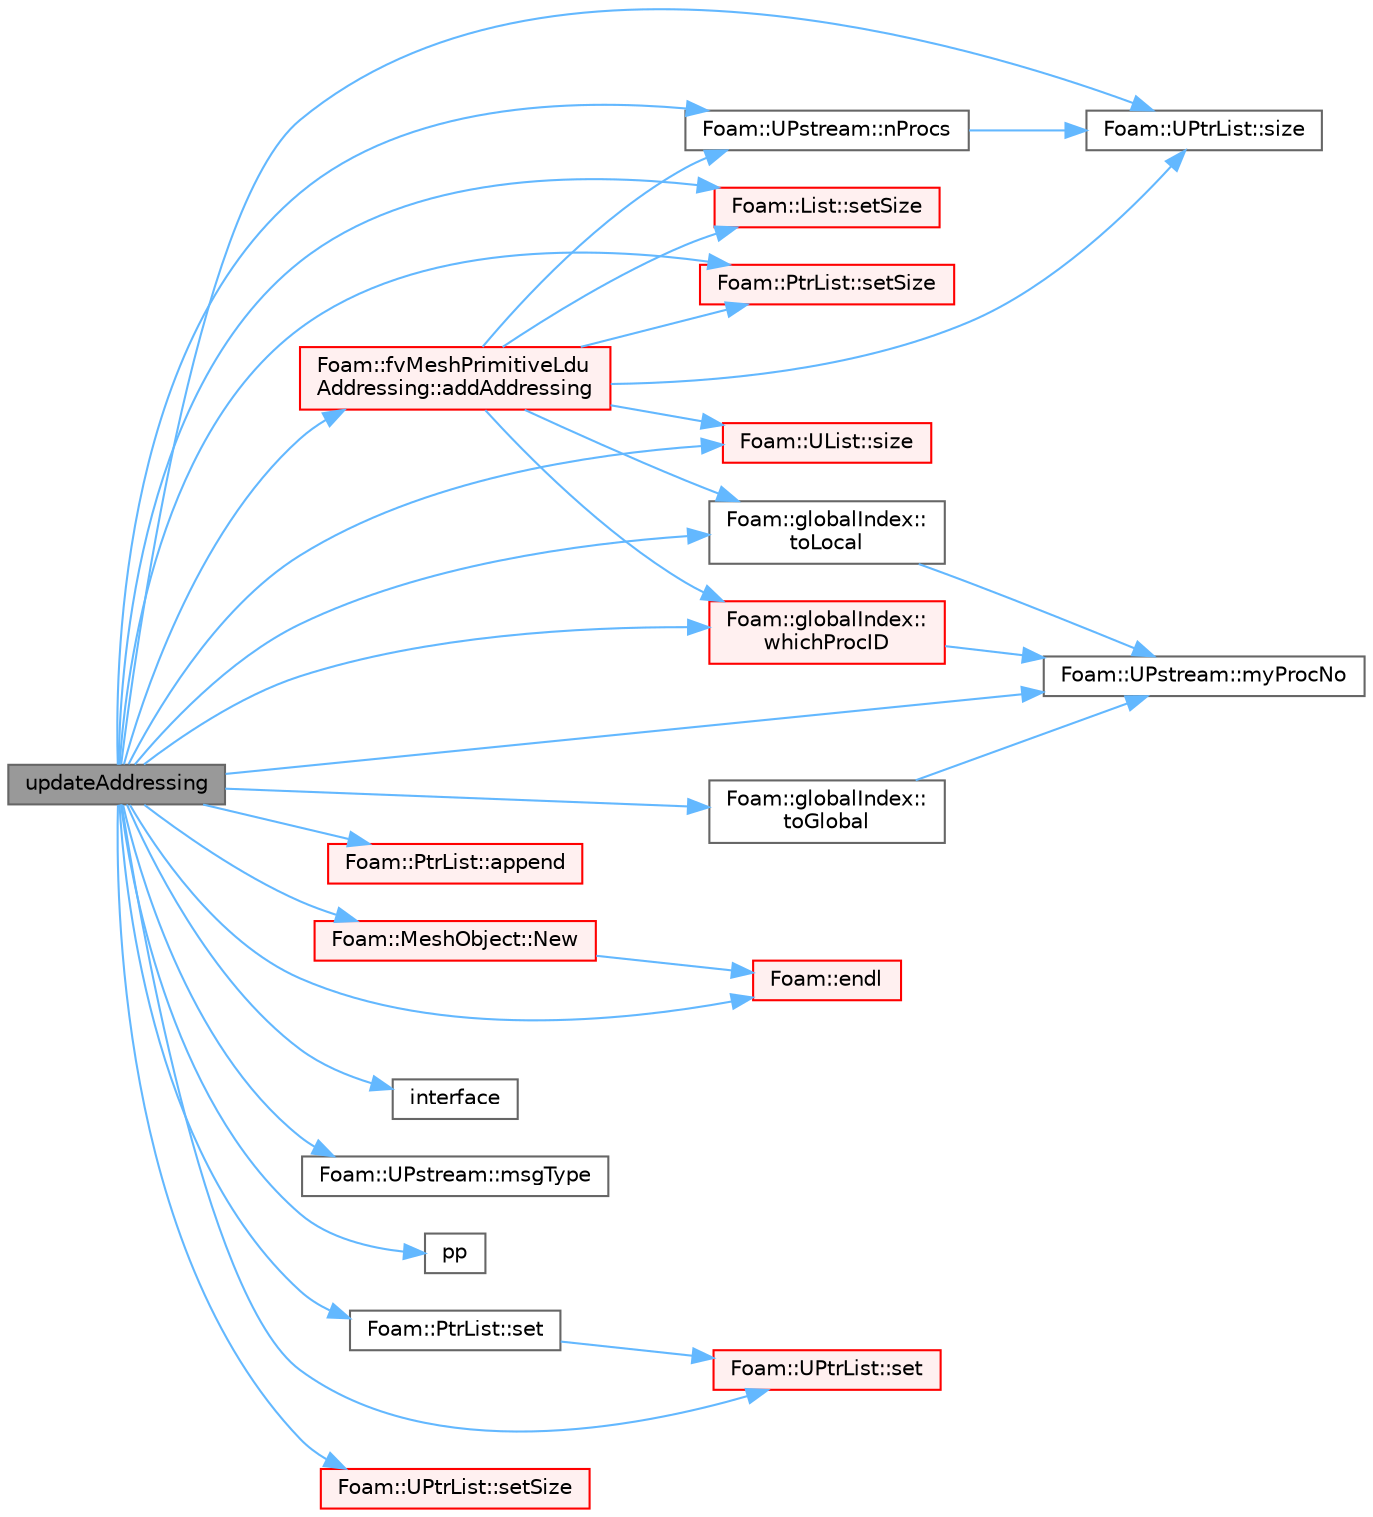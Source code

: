 digraph "updateAddressing"
{
 // LATEX_PDF_SIZE
  bgcolor="transparent";
  edge [fontname=Helvetica,fontsize=10,labelfontname=Helvetica,labelfontsize=10];
  node [fontname=Helvetica,fontsize=10,shape=box,height=0.2,width=0.4];
  rankdir="LR";
  Node1 [id="Node000001",label="updateAddressing",height=0.2,width=0.4,color="gray40", fillcolor="grey60", style="filled", fontcolor="black",tooltip=" "];
  Node1 -> Node2 [id="edge1_Node000001_Node000002",color="steelblue1",style="solid",tooltip=" "];
  Node2 [id="Node000002",label="Foam::fvMeshPrimitiveLdu\lAddressing::addAddressing",height=0.2,width=0.4,color="red", fillcolor="#FFF0F0", style="filled",URL="$classFoam_1_1fvMeshPrimitiveLduAddressing.html#aefb6968ed838ab46acb45f13b6d5f9c8",tooltip=" "];
  Node2 -> Node11 [id="edge2_Node000002_Node000011",color="steelblue1",style="solid",tooltip=" "];
  Node11 [id="Node000011",label="Foam::UPstream::nProcs",height=0.2,width=0.4,color="grey40", fillcolor="white", style="filled",URL="$classFoam_1_1UPstream.html#a7db00ff752d312e8138599b99537f5e4",tooltip=" "];
  Node11 -> Node4 [id="edge3_Node000011_Node000004",color="steelblue1",style="solid",tooltip=" "];
  Node4 [id="Node000004",label="Foam::UPtrList::size",height=0.2,width=0.4,color="grey40", fillcolor="white", style="filled",URL="$classFoam_1_1UPtrList.html#a95603446b248fe1ecf5dc59bcc2eaff0",tooltip=" "];
  Node2 -> Node12 [id="edge4_Node000002_Node000012",color="steelblue1",style="solid",tooltip=" "];
  Node12 [id="Node000012",label="Foam::List::setSize",height=0.2,width=0.4,color="red", fillcolor="#FFF0F0", style="filled",URL="$classFoam_1_1List.html#a1a7984b90f8855606fc18a92a71fa99f",tooltip=" "];
  Node2 -> Node14 [id="edge5_Node000002_Node000014",color="steelblue1",style="solid",tooltip=" "];
  Node14 [id="Node000014",label="Foam::PtrList::setSize",height=0.2,width=0.4,color="red", fillcolor="#FFF0F0", style="filled",URL="$classFoam_1_1PtrList.html#a69101c7616426ea26b33577a730b73e8",tooltip=" "];
  Node2 -> Node4 [id="edge6_Node000002_Node000004",color="steelblue1",style="solid",tooltip=" "];
  Node2 -> Node15 [id="edge7_Node000002_Node000015",color="steelblue1",style="solid",tooltip=" "];
  Node15 [id="Node000015",label="Foam::UList::size",height=0.2,width=0.4,color="red", fillcolor="#FFF0F0", style="filled",URL="$classFoam_1_1UList.html#ac1fc1d9dab324bb1b8452c7aa4813026",tooltip=" "];
  Node2 -> Node17 [id="edge8_Node000002_Node000017",color="steelblue1",style="solid",tooltip=" "];
  Node17 [id="Node000017",label="Foam::globalIndex::\ltoLocal",height=0.2,width=0.4,color="grey40", fillcolor="white", style="filled",URL="$classFoam_1_1globalIndex.html#adb55002664ead0ff139348c2cabc9a6e",tooltip=" "];
  Node17 -> Node18 [id="edge9_Node000017_Node000018",color="steelblue1",style="solid",tooltip=" "];
  Node18 [id="Node000018",label="Foam::UPstream::myProcNo",height=0.2,width=0.4,color="grey40", fillcolor="white", style="filled",URL="$classFoam_1_1UPstream.html#a18ae428d3236c638ac680fa9f506c11a",tooltip=" "];
  Node2 -> Node25 [id="edge10_Node000002_Node000025",color="steelblue1",style="solid",tooltip=" "];
  Node25 [id="Node000025",label="Foam::globalIndex::\lwhichProcID",height=0.2,width=0.4,color="red", fillcolor="#FFF0F0", style="filled",URL="$classFoam_1_1globalIndex.html#a2290e78754eefe18bf9f30479d67a004",tooltip=" "];
  Node25 -> Node18 [id="edge11_Node000025_Node000018",color="steelblue1",style="solid",tooltip=" "];
  Node1 -> Node29 [id="edge12_Node000001_Node000029",color="steelblue1",style="solid",tooltip=" "];
  Node29 [id="Node000029",label="Foam::PtrList::append",height=0.2,width=0.4,color="red", fillcolor="#FFF0F0", style="filled",URL="$classFoam_1_1PtrList.html#a9846c2ecbc3f323d5dc356dedb2c6cbd",tooltip=" "];
  Node1 -> Node33 [id="edge13_Node000001_Node000033",color="steelblue1",style="solid",tooltip=" "];
  Node33 [id="Node000033",label="Foam::endl",height=0.2,width=0.4,color="red", fillcolor="#FFF0F0", style="filled",URL="$namespaceFoam.html#a7d5eca45a323264dc5fe811500ebda47",tooltip=" "];
  Node1 -> Node37 [id="edge14_Node000001_Node000037",color="steelblue1",style="solid",tooltip=" "];
  Node37 [id="Node000037",label="interface",height=0.2,width=0.4,color="grey40", fillcolor="white", style="filled",URL="$solvers_2multiphase_2interCondensatingEvaporatingFoam_2createFields_8H.html#a1ac3353adf86d9131595f78a1131d352",tooltip=" "];
  Node1 -> Node38 [id="edge15_Node000001_Node000038",color="steelblue1",style="solid",tooltip=" "];
  Node38 [id="Node000038",label="Foam::UPstream::msgType",height=0.2,width=0.4,color="grey40", fillcolor="white", style="filled",URL="$classFoam_1_1UPstream.html#a3509578c950204a2eb568761a6c419e4",tooltip=" "];
  Node1 -> Node18 [id="edge16_Node000001_Node000018",color="steelblue1",style="solid",tooltip=" "];
  Node1 -> Node39 [id="edge17_Node000001_Node000039",color="steelblue1",style="solid",tooltip=" "];
  Node39 [id="Node000039",label="Foam::MeshObject::New",height=0.2,width=0.4,color="red", fillcolor="#FFF0F0", style="filled",URL="$classFoam_1_1MeshObject.html#a174574ec68990766b0ac5746b6c8be68",tooltip=" "];
  Node39 -> Node33 [id="edge18_Node000039_Node000033",color="steelblue1",style="solid",tooltip=" "];
  Node1 -> Node11 [id="edge19_Node000001_Node000011",color="steelblue1",style="solid",tooltip=" "];
  Node1 -> Node46 [id="edge20_Node000001_Node000046",color="steelblue1",style="solid",tooltip=" "];
  Node46 [id="Node000046",label="pp",height=0.2,width=0.4,color="grey40", fillcolor="white", style="filled",URL="$checkPatchTopology_8H.html#a62bd17b324c5b9481f03d4b6d6e09f88",tooltip=" "];
  Node1 -> Node47 [id="edge21_Node000001_Node000047",color="steelblue1",style="solid",tooltip=" "];
  Node47 [id="Node000047",label="Foam::PtrList::set",height=0.2,width=0.4,color="grey40", fillcolor="white", style="filled",URL="$classFoam_1_1PtrList.html#a0e0a32f842b05e1d69f10292dc27198a",tooltip=" "];
  Node47 -> Node48 [id="edge22_Node000047_Node000048",color="steelblue1",style="solid",tooltip=" "];
  Node48 [id="Node000048",label="Foam::UPtrList::set",height=0.2,width=0.4,color="red", fillcolor="#FFF0F0", style="filled",URL="$classFoam_1_1UPtrList.html#a0e0a32f842b05e1d69f10292dc27198a",tooltip=" "];
  Node1 -> Node48 [id="edge23_Node000001_Node000048",color="steelblue1",style="solid",tooltip=" "];
  Node1 -> Node12 [id="edge24_Node000001_Node000012",color="steelblue1",style="solid",tooltip=" "];
  Node1 -> Node50 [id="edge25_Node000001_Node000050",color="steelblue1",style="solid",tooltip=" "];
  Node50 [id="Node000050",label="Foam::UPtrList::setSize",height=0.2,width=0.4,color="red", fillcolor="#FFF0F0", style="filled",URL="$classFoam_1_1UPtrList.html#a1a7984b90f8855606fc18a92a71fa99f",tooltip=" "];
  Node1 -> Node14 [id="edge26_Node000001_Node000014",color="steelblue1",style="solid",tooltip=" "];
  Node1 -> Node4 [id="edge27_Node000001_Node000004",color="steelblue1",style="solid",tooltip=" "];
  Node1 -> Node15 [id="edge28_Node000001_Node000015",color="steelblue1",style="solid",tooltip=" "];
  Node1 -> Node52 [id="edge29_Node000001_Node000052",color="steelblue1",style="solid",tooltip=" "];
  Node52 [id="Node000052",label="Foam::globalIndex::\ltoGlobal",height=0.2,width=0.4,color="grey40", fillcolor="white", style="filled",URL="$classFoam_1_1globalIndex.html#a6e3eb58016c27d6ea3dddea039e43ed5",tooltip=" "];
  Node52 -> Node18 [id="edge30_Node000052_Node000018",color="steelblue1",style="solid",tooltip=" "];
  Node1 -> Node17 [id="edge31_Node000001_Node000017",color="steelblue1",style="solid",tooltip=" "];
  Node1 -> Node25 [id="edge32_Node000001_Node000025",color="steelblue1",style="solid",tooltip=" "];
}
